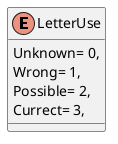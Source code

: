 @startuml
enum LetterUse {
    Unknown= 0,
    Wrong= 1,
    Possible= 2,
    Currect= 3,
}
@enduml
